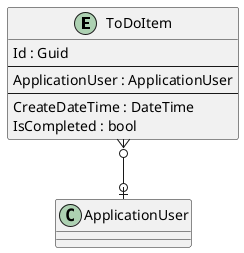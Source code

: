 @startuml

entity ToDoItem {
    Id : Guid
    --
    ApplicationUser : ApplicationUser
    ' ToDoItemKeyCodePlaceholder
    --
    CreateDateTime : DateTime
    IsCompleted : bool
    ' ToDoItemPropertyCodePlaceholder
}

' EntityCodePlaceholder

ToDoItem }o--o| ApplicationUser
' RelationshipCodePlaceholder

@enduml

